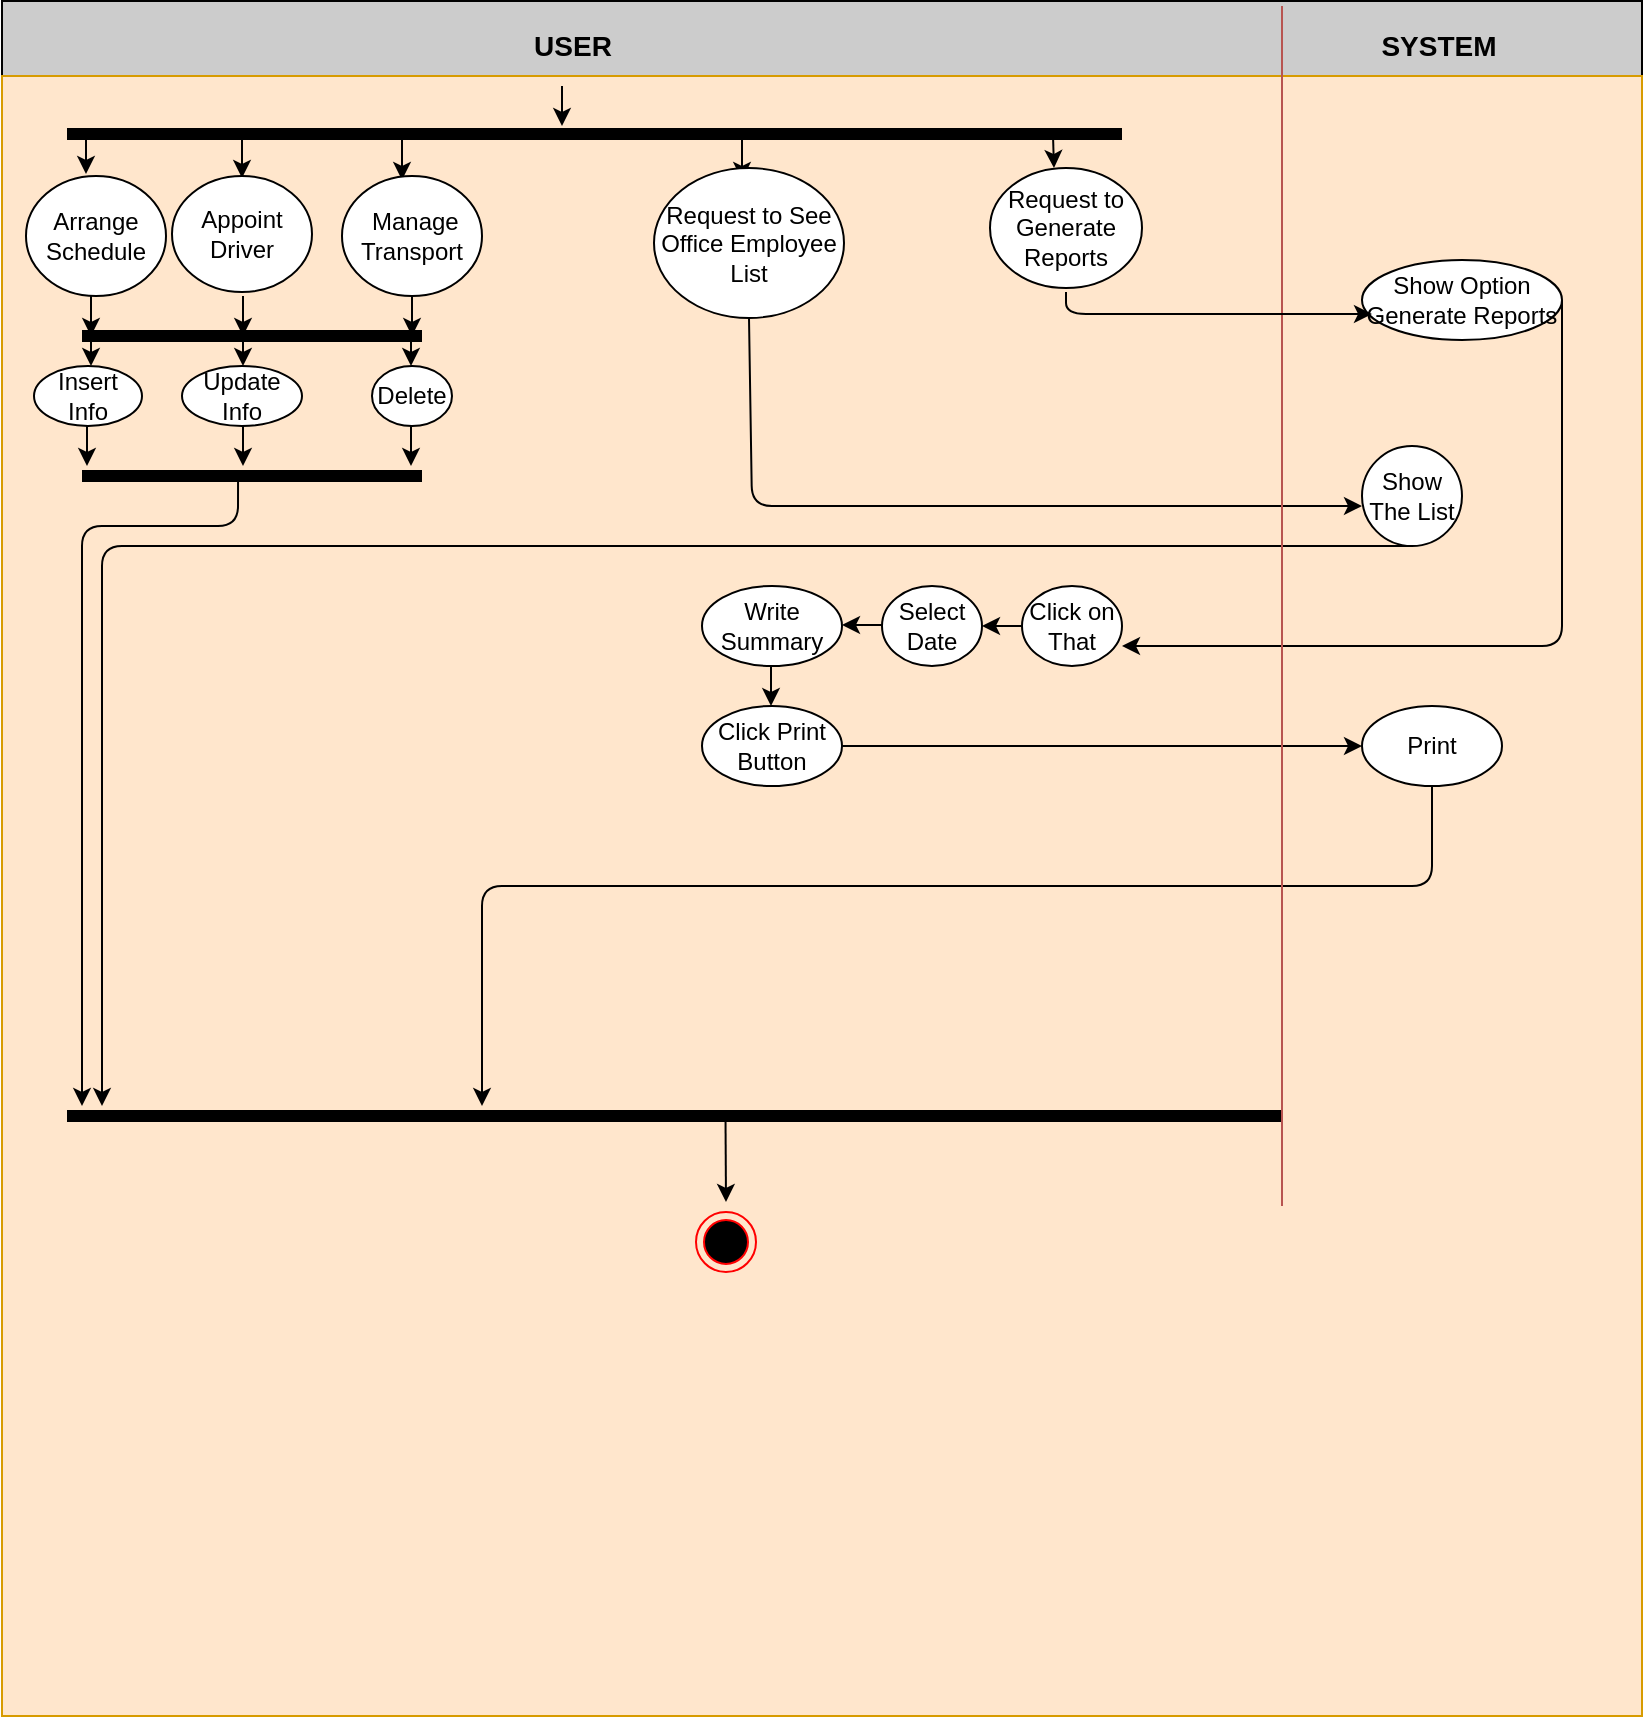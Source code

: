 <mxfile version="15.3.3" type="github">
  <diagram id="_wfkWbKzElkamheng1E5" name="Page-1">
    <mxGraphModel dx="1036" dy="571" grid="0" gridSize="10" guides="1" tooltips="1" connect="1" arrows="1" fold="1" page="1" pageScale="1" pageWidth="827" pageHeight="1169" math="0" shadow="0">
      <root>
        <mxCell id="0" />
        <mxCell id="1" parent="0" />
        <mxCell id="tYKm-1OZHqFl5Lqsl_aW-67" value="" style="rounded=0;whiteSpace=wrap;html=1;strokeColor=#000000;fillColor=#CCCCCC;" parent="1" vertex="1">
          <mxGeometry y="37.5" width="820" height="45" as="geometry" />
        </mxCell>
        <mxCell id="tYKm-1OZHqFl5Lqsl_aW-66" value="" style="whiteSpace=wrap;html=1;aspect=fixed;strokeColor=#d79b00;fillColor=#ffe6cc;" parent="1" vertex="1">
          <mxGeometry y="75" width="820" height="820" as="geometry" />
        </mxCell>
        <mxCell id="tYKm-1OZHqFl5Lqsl_aW-1" value="&lt;b&gt;&lt;font style=&quot;font-size: 14px&quot;&gt;USER&lt;/font&gt;&lt;/b&gt;" style="text;html=1;align=center;verticalAlign=middle;resizable=0;points=[];autosize=1;strokeColor=none;" parent="1" vertex="1">
          <mxGeometry x="260" y="50" width="50" height="20" as="geometry" />
        </mxCell>
        <mxCell id="tYKm-1OZHqFl5Lqsl_aW-2" value="&lt;b&gt;&lt;font style=&quot;font-size: 14px&quot;&gt;SYSTEM&lt;/font&gt;&lt;/b&gt;" style="text;html=1;align=center;verticalAlign=middle;resizable=0;points=[];autosize=1;strokeColor=none;" parent="1" vertex="1">
          <mxGeometry x="683" y="50" width="70" height="20" as="geometry" />
        </mxCell>
        <mxCell id="tYKm-1OZHqFl5Lqsl_aW-3" value="" style="shape=line;html=1;strokeWidth=6;" parent="1" vertex="1">
          <mxGeometry x="32.5" y="590" width="607.5" height="10" as="geometry" />
        </mxCell>
        <mxCell id="tYKm-1OZHqFl5Lqsl_aW-5" value="" style="endArrow=classic;html=1;" parent="1" edge="1">
          <mxGeometry width="50" height="50" relative="1" as="geometry">
            <mxPoint x="280" y="80" as="sourcePoint" />
            <mxPoint x="280" y="100" as="targetPoint" />
          </mxGeometry>
        </mxCell>
        <mxCell id="tYKm-1OZHqFl5Lqsl_aW-6" value="" style="endArrow=classic;html=1;" parent="1" edge="1">
          <mxGeometry width="50" height="50" relative="1" as="geometry">
            <mxPoint x="42" y="104" as="sourcePoint" />
            <mxPoint x="42" y="124" as="targetPoint" />
          </mxGeometry>
        </mxCell>
        <mxCell id="tYKm-1OZHqFl5Lqsl_aW-7" value="" style="endArrow=classic;html=1;" parent="1" edge="1">
          <mxGeometry width="50" height="50" relative="1" as="geometry">
            <mxPoint x="120" y="106" as="sourcePoint" />
            <mxPoint x="120" y="126" as="targetPoint" />
          </mxGeometry>
        </mxCell>
        <mxCell id="tYKm-1OZHqFl5Lqsl_aW-8" value="" style="endArrow=classic;html=1;" parent="1" edge="1">
          <mxGeometry width="50" height="50" relative="1" as="geometry">
            <mxPoint x="200" y="107" as="sourcePoint" />
            <mxPoint x="200" y="127" as="targetPoint" />
          </mxGeometry>
        </mxCell>
        <mxCell id="tYKm-1OZHqFl5Lqsl_aW-9" value="" style="endArrow=classic;html=1;" parent="1" edge="1">
          <mxGeometry width="50" height="50" relative="1" as="geometry">
            <mxPoint x="370" y="107" as="sourcePoint" />
            <mxPoint x="370" y="127" as="targetPoint" />
          </mxGeometry>
        </mxCell>
        <mxCell id="tYKm-1OZHqFl5Lqsl_aW-11" value="" style="endArrow=classic;html=1;exitX=0.874;exitY=0.7;exitDx=0;exitDy=0;exitPerimeter=0;" parent="1" edge="1">
          <mxGeometry width="50" height="50" relative="1" as="geometry">
            <mxPoint x="525.535" y="106" as="sourcePoint" />
            <mxPoint x="526" y="121" as="targetPoint" />
            <Array as="points">
              <mxPoint x="526" y="121" />
            </Array>
          </mxGeometry>
        </mxCell>
        <mxCell id="tYKm-1OZHqFl5Lqsl_aW-14" value="Arrange Schedule" style="ellipse;whiteSpace=wrap;html=1;strokeColor=#000000;" parent="1" vertex="1">
          <mxGeometry x="12" y="125" width="70" height="60" as="geometry" />
        </mxCell>
        <mxCell id="tYKm-1OZHqFl5Lqsl_aW-15" value="&amp;nbsp;Manage Transport" style="ellipse;whiteSpace=wrap;html=1;strokeColor=#000000;" parent="1" vertex="1">
          <mxGeometry x="170" y="125" width="70" height="60" as="geometry" />
        </mxCell>
        <mxCell id="tYKm-1OZHqFl5Lqsl_aW-16" value="Request to See Office Employee List" style="ellipse;whiteSpace=wrap;html=1;strokeColor=#000000;" parent="1" vertex="1">
          <mxGeometry x="326" y="121" width="95" height="75" as="geometry" />
        </mxCell>
        <mxCell id="tYKm-1OZHqFl5Lqsl_aW-17" value="" style="endArrow=classic;html=1;" parent="1" edge="1">
          <mxGeometry width="50" height="50" relative="1" as="geometry">
            <mxPoint x="205" y="185" as="sourcePoint" />
            <mxPoint x="205" y="205" as="targetPoint" />
          </mxGeometry>
        </mxCell>
        <mxCell id="tYKm-1OZHqFl5Lqsl_aW-18" value="" style="endArrow=classic;html=1;" parent="1" edge="1">
          <mxGeometry width="50" height="50" relative="1" as="geometry">
            <mxPoint x="120.5" y="185" as="sourcePoint" />
            <mxPoint x="120.5" y="205" as="targetPoint" />
          </mxGeometry>
        </mxCell>
        <mxCell id="tYKm-1OZHqFl5Lqsl_aW-19" value="" style="endArrow=classic;html=1;" parent="1" edge="1">
          <mxGeometry width="50" height="50" relative="1" as="geometry">
            <mxPoint x="44.5" y="185" as="sourcePoint" />
            <mxPoint x="44.5" y="205" as="targetPoint" />
          </mxGeometry>
        </mxCell>
        <mxCell id="tYKm-1OZHqFl5Lqsl_aW-20" value="" style="shape=line;html=1;strokeWidth=6;" parent="1" vertex="1">
          <mxGeometry x="40" y="200" width="170" height="10" as="geometry" />
        </mxCell>
        <mxCell id="tYKm-1OZHqFl5Lqsl_aW-21" value="" style="endArrow=classic;html=1;" parent="1" edge="1">
          <mxGeometry width="50" height="50" relative="1" as="geometry">
            <mxPoint x="204.5" y="200" as="sourcePoint" />
            <mxPoint x="204.5" y="220" as="targetPoint" />
          </mxGeometry>
        </mxCell>
        <mxCell id="tYKm-1OZHqFl5Lqsl_aW-22" value="" style="endArrow=classic;html=1;" parent="1" edge="1">
          <mxGeometry width="50" height="50" relative="1" as="geometry">
            <mxPoint x="120.5" y="200" as="sourcePoint" />
            <mxPoint x="120.5" y="220" as="targetPoint" />
          </mxGeometry>
        </mxCell>
        <mxCell id="tYKm-1OZHqFl5Lqsl_aW-23" value="" style="endArrow=classic;html=1;" parent="1" edge="1">
          <mxGeometry width="50" height="50" relative="1" as="geometry">
            <mxPoint x="44.5" y="200" as="sourcePoint" />
            <mxPoint x="44.5" y="220" as="targetPoint" />
          </mxGeometry>
        </mxCell>
        <mxCell id="tYKm-1OZHqFl5Lqsl_aW-24" value="Insert Info" style="ellipse;whiteSpace=wrap;html=1;strokeColor=#000000;" parent="1" vertex="1">
          <mxGeometry x="16" y="220" width="54" height="30" as="geometry" />
        </mxCell>
        <mxCell id="tYKm-1OZHqFl5Lqsl_aW-25" value="Update Info" style="ellipse;whiteSpace=wrap;html=1;strokeColor=#000000;" parent="1" vertex="1">
          <mxGeometry x="90" y="220" width="60" height="30" as="geometry" />
        </mxCell>
        <mxCell id="tYKm-1OZHqFl5Lqsl_aW-26" value="Delete" style="ellipse;whiteSpace=wrap;html=1;strokeColor=#000000;" parent="1" vertex="1">
          <mxGeometry x="185" y="220" width="40" height="30" as="geometry" />
        </mxCell>
        <mxCell id="tYKm-1OZHqFl5Lqsl_aW-27" value="" style="endArrow=classic;html=1;" parent="1" edge="1">
          <mxGeometry width="50" height="50" relative="1" as="geometry">
            <mxPoint x="204.5" y="250" as="sourcePoint" />
            <mxPoint x="204.5" y="270" as="targetPoint" />
          </mxGeometry>
        </mxCell>
        <mxCell id="tYKm-1OZHqFl5Lqsl_aW-28" value="" style="endArrow=classic;html=1;" parent="1" edge="1">
          <mxGeometry width="50" height="50" relative="1" as="geometry">
            <mxPoint x="120.5" y="250" as="sourcePoint" />
            <mxPoint x="120.5" y="270" as="targetPoint" />
          </mxGeometry>
        </mxCell>
        <mxCell id="tYKm-1OZHqFl5Lqsl_aW-29" value="" style="endArrow=classic;html=1;" parent="1" edge="1">
          <mxGeometry width="50" height="50" relative="1" as="geometry">
            <mxPoint x="42.5" y="250" as="sourcePoint" />
            <mxPoint x="42.5" y="270" as="targetPoint" />
          </mxGeometry>
        </mxCell>
        <mxCell id="tYKm-1OZHqFl5Lqsl_aW-30" value="" style="shape=line;html=1;strokeWidth=6;" parent="1" vertex="1">
          <mxGeometry x="40" y="270" width="170" height="10" as="geometry" />
        </mxCell>
        <mxCell id="tYKm-1OZHqFl5Lqsl_aW-31" value="" style="endArrow=classic;html=1;exitX=0.459;exitY=0.34;exitDx=0;exitDy=0;exitPerimeter=0;" parent="1" source="tYKm-1OZHqFl5Lqsl_aW-30" edge="1">
          <mxGeometry width="50" height="50" relative="1" as="geometry">
            <mxPoint x="270" y="350" as="sourcePoint" />
            <mxPoint x="40" y="590" as="targetPoint" />
            <Array as="points">
              <mxPoint x="118" y="300" />
              <mxPoint x="40" y="300" />
            </Array>
          </mxGeometry>
        </mxCell>
        <mxCell id="tYKm-1OZHqFl5Lqsl_aW-32" value="" style="endArrow=classic;html=1;exitX=0.5;exitY=1;exitDx=0;exitDy=0;" parent="1" source="tYKm-1OZHqFl5Lqsl_aW-16" edge="1">
          <mxGeometry width="50" height="50" relative="1" as="geometry">
            <mxPoint x="270" y="60" as="sourcePoint" />
            <mxPoint x="680" y="290" as="targetPoint" />
            <Array as="points">
              <mxPoint x="375" y="290" />
            </Array>
          </mxGeometry>
        </mxCell>
        <mxCell id="tYKm-1OZHqFl5Lqsl_aW-33" value="Show The List" style="ellipse;whiteSpace=wrap;html=1;strokeColor=#000000;" parent="1" vertex="1">
          <mxGeometry x="680" y="260" width="50" height="50" as="geometry" />
        </mxCell>
        <mxCell id="tYKm-1OZHqFl5Lqsl_aW-34" value="" style="endArrow=classic;html=1;exitX=0.5;exitY=1;exitDx=0;exitDy=0;" parent="1" source="tYKm-1OZHqFl5Lqsl_aW-33" edge="1">
          <mxGeometry width="50" height="50" relative="1" as="geometry">
            <mxPoint x="270" y="360" as="sourcePoint" />
            <mxPoint x="50" y="590" as="targetPoint" />
            <Array as="points">
              <mxPoint x="50" y="310" />
            </Array>
          </mxGeometry>
        </mxCell>
        <mxCell id="tYKm-1OZHqFl5Lqsl_aW-39" value="Request to Generate Reports" style="ellipse;whiteSpace=wrap;html=1;strokeColor=#000000;" parent="1" vertex="1">
          <mxGeometry x="494" y="121" width="76" height="60" as="geometry" />
        </mxCell>
        <mxCell id="tYKm-1OZHqFl5Lqsl_aW-41" value="Show Option Generate Reports" style="ellipse;whiteSpace=wrap;html=1;strokeColor=#000000;" parent="1" vertex="1">
          <mxGeometry x="680" y="167" width="100" height="40" as="geometry" />
        </mxCell>
        <mxCell id="tYKm-1OZHqFl5Lqsl_aW-42" value="" style="endArrow=classic;html=1;exitX=1;exitY=0.5;exitDx=0;exitDy=0;" parent="1" source="tYKm-1OZHqFl5Lqsl_aW-41" edge="1">
          <mxGeometry width="50" height="50" relative="1" as="geometry">
            <mxPoint x="710" y="310" as="sourcePoint" />
            <mxPoint x="560" y="360" as="targetPoint" />
            <Array as="points">
              <mxPoint x="780" y="360" />
            </Array>
          </mxGeometry>
        </mxCell>
        <mxCell id="tYKm-1OZHqFl5Lqsl_aW-43" value="Click on That" style="ellipse;whiteSpace=wrap;html=1;strokeColor=#000000;" parent="1" vertex="1">
          <mxGeometry x="510" y="330" width="50" height="40" as="geometry" />
        </mxCell>
        <mxCell id="tYKm-1OZHqFl5Lqsl_aW-45" value="" style="endArrow=classic;html=1;exitX=0;exitY=0.5;exitDx=0;exitDy=0;" parent="1" source="tYKm-1OZHqFl5Lqsl_aW-43" edge="1">
          <mxGeometry width="50" height="50" relative="1" as="geometry">
            <mxPoint x="710" y="310" as="sourcePoint" />
            <mxPoint x="490" y="350" as="targetPoint" />
          </mxGeometry>
        </mxCell>
        <mxCell id="tYKm-1OZHqFl5Lqsl_aW-46" value="Select Date" style="ellipse;whiteSpace=wrap;html=1;strokeColor=#000000;" parent="1" vertex="1">
          <mxGeometry x="440" y="330" width="50" height="40" as="geometry" />
        </mxCell>
        <mxCell id="tYKm-1OZHqFl5Lqsl_aW-48" value="" style="endArrow=classic;html=1;exitX=0;exitY=0.5;exitDx=0;exitDy=0;" parent="1" edge="1">
          <mxGeometry width="50" height="50" relative="1" as="geometry">
            <mxPoint x="440" y="349.5" as="sourcePoint" />
            <mxPoint x="420" y="349.5" as="targetPoint" />
          </mxGeometry>
        </mxCell>
        <mxCell id="tYKm-1OZHqFl5Lqsl_aW-49" value="Write Summary" style="ellipse;whiteSpace=wrap;html=1;strokeColor=#000000;" parent="1" vertex="1">
          <mxGeometry x="350" y="330" width="70" height="40" as="geometry" />
        </mxCell>
        <mxCell id="tYKm-1OZHqFl5Lqsl_aW-50" value="" style="endArrow=classic;html=1;" parent="1" edge="1">
          <mxGeometry width="50" height="50" relative="1" as="geometry">
            <mxPoint x="384.5" y="370" as="sourcePoint" />
            <mxPoint x="384.5" y="390" as="targetPoint" />
          </mxGeometry>
        </mxCell>
        <mxCell id="tYKm-1OZHqFl5Lqsl_aW-51" value="Click Print Button" style="ellipse;whiteSpace=wrap;html=1;strokeColor=#000000;" parent="1" vertex="1">
          <mxGeometry x="350" y="390" width="70" height="40" as="geometry" />
        </mxCell>
        <mxCell id="tYKm-1OZHqFl5Lqsl_aW-52" value="" style="endArrow=classic;html=1;exitX=1;exitY=0.5;exitDx=0;exitDy=0;" parent="1" source="tYKm-1OZHqFl5Lqsl_aW-51" edge="1">
          <mxGeometry width="50" height="50" relative="1" as="geometry">
            <mxPoint x="380" y="310" as="sourcePoint" />
            <mxPoint x="680" y="410" as="targetPoint" />
          </mxGeometry>
        </mxCell>
        <mxCell id="tYKm-1OZHqFl5Lqsl_aW-53" value="Print" style="ellipse;whiteSpace=wrap;html=1;strokeColor=#000000;" parent="1" vertex="1">
          <mxGeometry x="680" y="390" width="70" height="40" as="geometry" />
        </mxCell>
        <mxCell id="tYKm-1OZHqFl5Lqsl_aW-54" value="" style="endArrow=classic;html=1;exitX=0.5;exitY=1;exitDx=0;exitDy=0;" parent="1" source="tYKm-1OZHqFl5Lqsl_aW-53" edge="1">
          <mxGeometry width="50" height="50" relative="1" as="geometry">
            <mxPoint x="380" y="420" as="sourcePoint" />
            <mxPoint x="240" y="590" as="targetPoint" />
            <Array as="points">
              <mxPoint x="715" y="480" />
              <mxPoint x="240" y="480" />
            </Array>
          </mxGeometry>
        </mxCell>
        <mxCell id="tYKm-1OZHqFl5Lqsl_aW-62" value="" style="shape=line;html=1;strokeWidth=6;" parent="1" vertex="1">
          <mxGeometry x="32.5" y="99" width="527.5" height="10" as="geometry" />
        </mxCell>
        <mxCell id="tYKm-1OZHqFl5Lqsl_aW-63" value="" style="endArrow=none;html=1;fillColor=#f8cecc;strokeColor=#b85450;" parent="1" edge="1">
          <mxGeometry width="50" height="50" relative="1" as="geometry">
            <mxPoint x="640" y="640" as="sourcePoint" />
            <mxPoint x="640" y="40" as="targetPoint" />
          </mxGeometry>
        </mxCell>
        <mxCell id="tYKm-1OZHqFl5Lqsl_aW-64" value="" style="endArrow=classic;html=1;exitX=0.542;exitY=0.986;exitDx=0;exitDy=0;exitPerimeter=0;" parent="1" edge="1">
          <mxGeometry width="50" height="50" relative="1" as="geometry">
            <mxPoint x="361.765" y="597.86" as="sourcePoint" />
            <mxPoint x="362" y="638" as="targetPoint" />
          </mxGeometry>
        </mxCell>
        <mxCell id="tYKm-1OZHqFl5Lqsl_aW-65" value="" style="ellipse;html=1;shape=endState;fillColor=#000000;strokeColor=#ff0000;" parent="1" vertex="1">
          <mxGeometry x="347" y="643" width="30" height="30" as="geometry" />
        </mxCell>
        <mxCell id="Clt-hrLnbmjU5YiTPSkA-1" value="Appoint&lt;br&gt;Driver" style="ellipse;whiteSpace=wrap;html=1;strokeColor=#000000;" vertex="1" parent="1">
          <mxGeometry x="85" y="125" width="70" height="58" as="geometry" />
        </mxCell>
        <mxCell id="Clt-hrLnbmjU5YiTPSkA-2" value="" style="endArrow=classic;html=1;sourcePerimeterSpacing=8;targetPerimeterSpacing=8;strokeColor=#000000;exitX=0.5;exitY=1;exitDx=0;exitDy=0;" edge="1" parent="1">
          <mxGeometry width="50" height="50" relative="1" as="geometry">
            <mxPoint x="532" y="183" as="sourcePoint" />
            <mxPoint x="685" y="194" as="targetPoint" />
            <Array as="points">
              <mxPoint x="532" y="194" />
            </Array>
          </mxGeometry>
        </mxCell>
      </root>
    </mxGraphModel>
  </diagram>
</mxfile>
